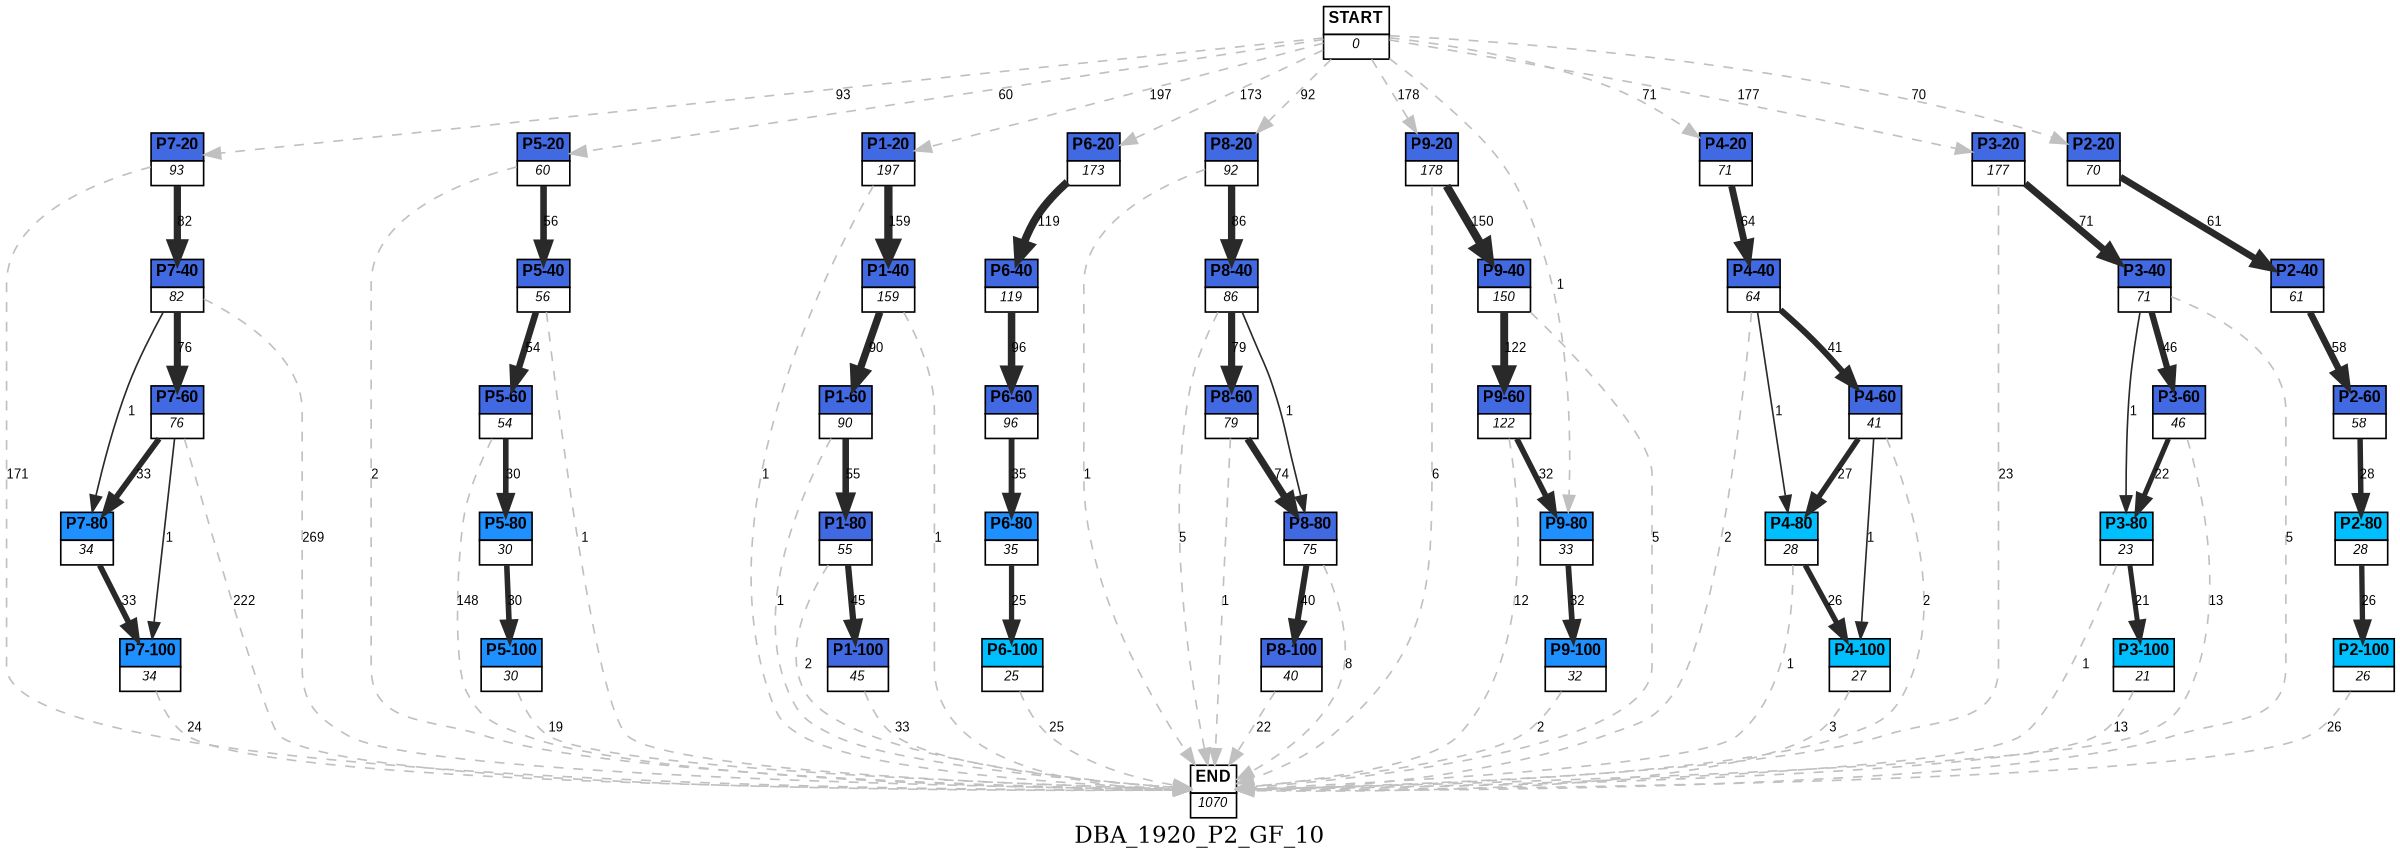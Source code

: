digraph DBA_1920_P2_GF_10 {
	label=DBA_1920_P2_GF_10;
	dpi = 150
	size="16,11!";
	margin = 0;
"START" [shape=plain, label=<<table border="0" cellborder="1" cellspacing="0"><tr><td bgcolor="white"><FONT face="Arial" POINT-SIZE="10"><b>START</b></FONT></td></tr><tr><td bgcolor="white"><FONT face="Arial" POINT-SIZE="8"><i>0</i></FONT></td></tr></table>>]

"P7-20" [shape=plain, label=<<table border="0" cellborder="1" cellspacing="0"><tr><td bgcolor="royalblue"><FONT face="Arial" POINT-SIZE="10"><b>P7-20</b></FONT></td></tr><tr><td bgcolor="white"><FONT face="Arial" POINT-SIZE="8"><i>93</i></FONT></td></tr></table>>]

"P7-40" [shape=plain, label=<<table border="0" cellborder="1" cellspacing="0"><tr><td bgcolor="royalblue"><FONT face="Arial" POINT-SIZE="10"><b>P7-40</b></FONT></td></tr><tr><td bgcolor="white"><FONT face="Arial" POINT-SIZE="8"><i>82</i></FONT></td></tr></table>>]

"P7-60" [shape=plain, label=<<table border="0" cellborder="1" cellspacing="0"><tr><td bgcolor="royalblue"><FONT face="Arial" POINT-SIZE="10"><b>P7-60</b></FONT></td></tr><tr><td bgcolor="white"><FONT face="Arial" POINT-SIZE="8"><i>76</i></FONT></td></tr></table>>]

"P5-20" [shape=plain, label=<<table border="0" cellborder="1" cellspacing="0"><tr><td bgcolor="royalblue"><FONT face="Arial" POINT-SIZE="10"><b>P5-20</b></FONT></td></tr><tr><td bgcolor="white"><FONT face="Arial" POINT-SIZE="8"><i>60</i></FONT></td></tr></table>>]

"P5-40" [shape=plain, label=<<table border="0" cellborder="1" cellspacing="0"><tr><td bgcolor="royalblue"><FONT face="Arial" POINT-SIZE="10"><b>P5-40</b></FONT></td></tr><tr><td bgcolor="white"><FONT face="Arial" POINT-SIZE="8"><i>56</i></FONT></td></tr></table>>]

"P5-60" [shape=plain, label=<<table border="0" cellborder="1" cellspacing="0"><tr><td bgcolor="royalblue"><FONT face="Arial" POINT-SIZE="10"><b>P5-60</b></FONT></td></tr><tr><td bgcolor="white"><FONT face="Arial" POINT-SIZE="8"><i>54</i></FONT></td></tr></table>>]

"P1-20" [shape=plain, label=<<table border="0" cellborder="1" cellspacing="0"><tr><td bgcolor="royalblue"><FONT face="Arial" POINT-SIZE="10"><b>P1-20</b></FONT></td></tr><tr><td bgcolor="white"><FONT face="Arial" POINT-SIZE="8"><i>197</i></FONT></td></tr></table>>]

"P1-40" [shape=plain, label=<<table border="0" cellborder="1" cellspacing="0"><tr><td bgcolor="royalblue"><FONT face="Arial" POINT-SIZE="10"><b>P1-40</b></FONT></td></tr><tr><td bgcolor="white"><FONT face="Arial" POINT-SIZE="8"><i>159</i></FONT></td></tr></table>>]

"P1-60" [shape=plain, label=<<table border="0" cellborder="1" cellspacing="0"><tr><td bgcolor="royalblue"><FONT face="Arial" POINT-SIZE="10"><b>P1-60</b></FONT></td></tr><tr><td bgcolor="white"><FONT face="Arial" POINT-SIZE="8"><i>90</i></FONT></td></tr></table>>]

"P1-80" [shape=plain, label=<<table border="0" cellborder="1" cellspacing="0"><tr><td bgcolor="royalblue"><FONT face="Arial" POINT-SIZE="10"><b>P1-80</b></FONT></td></tr><tr><td bgcolor="white"><FONT face="Arial" POINT-SIZE="8"><i>55</i></FONT></td></tr></table>>]

"P1-100" [shape=plain, label=<<table border="0" cellborder="1" cellspacing="0"><tr><td bgcolor="royalblue"><FONT face="Arial" POINT-SIZE="10"><b>P1-100</b></FONT></td></tr><tr><td bgcolor="white"><FONT face="Arial" POINT-SIZE="8"><i>45</i></FONT></td></tr></table>>]

"P6-20" [shape=plain, label=<<table border="0" cellborder="1" cellspacing="0"><tr><td bgcolor="royalblue"><FONT face="Arial" POINT-SIZE="10"><b>P6-20</b></FONT></td></tr><tr><td bgcolor="white"><FONT face="Arial" POINT-SIZE="8"><i>173</i></FONT></td></tr></table>>]

"P6-40" [shape=plain, label=<<table border="0" cellborder="1" cellspacing="0"><tr><td bgcolor="royalblue"><FONT face="Arial" POINT-SIZE="10"><b>P6-40</b></FONT></td></tr><tr><td bgcolor="white"><FONT face="Arial" POINT-SIZE="8"><i>119</i></FONT></td></tr></table>>]

"P6-60" [shape=plain, label=<<table border="0" cellborder="1" cellspacing="0"><tr><td bgcolor="royalblue"><FONT face="Arial" POINT-SIZE="10"><b>P6-60</b></FONT></td></tr><tr><td bgcolor="white"><FONT face="Arial" POINT-SIZE="8"><i>96</i></FONT></td></tr></table>>]

"P6-80" [shape=plain, label=<<table border="0" cellborder="1" cellspacing="0"><tr><td bgcolor="dodgerblue"><FONT face="Arial" POINT-SIZE="10"><b>P6-80</b></FONT></td></tr><tr><td bgcolor="white"><FONT face="Arial" POINT-SIZE="8"><i>35</i></FONT></td></tr></table>>]

"P6-100" [shape=plain, label=<<table border="0" cellborder="1" cellspacing="0"><tr><td bgcolor="deepskyblue"><FONT face="Arial" POINT-SIZE="10"><b>P6-100</b></FONT></td></tr><tr><td bgcolor="white"><FONT face="Arial" POINT-SIZE="8"><i>25</i></FONT></td></tr></table>>]

"P7-80" [shape=plain, label=<<table border="0" cellborder="1" cellspacing="0"><tr><td bgcolor="dodgerblue"><FONT face="Arial" POINT-SIZE="10"><b>P7-80</b></FONT></td></tr><tr><td bgcolor="white"><FONT face="Arial" POINT-SIZE="8"><i>34</i></FONT></td></tr></table>>]

"P7-100" [shape=plain, label=<<table border="0" cellborder="1" cellspacing="0"><tr><td bgcolor="dodgerblue"><FONT face="Arial" POINT-SIZE="10"><b>P7-100</b></FONT></td></tr><tr><td bgcolor="white"><FONT face="Arial" POINT-SIZE="8"><i>34</i></FONT></td></tr></table>>]

"P8-20" [shape=plain, label=<<table border="0" cellborder="1" cellspacing="0"><tr><td bgcolor="royalblue"><FONT face="Arial" POINT-SIZE="10"><b>P8-20</b></FONT></td></tr><tr><td bgcolor="white"><FONT face="Arial" POINT-SIZE="8"><i>92</i></FONT></td></tr></table>>]

"P8-40" [shape=plain, label=<<table border="0" cellborder="1" cellspacing="0"><tr><td bgcolor="royalblue"><FONT face="Arial" POINT-SIZE="10"><b>P8-40</b></FONT></td></tr><tr><td bgcolor="white"><FONT face="Arial" POINT-SIZE="8"><i>86</i></FONT></td></tr></table>>]

"P8-60" [shape=plain, label=<<table border="0" cellborder="1" cellspacing="0"><tr><td bgcolor="royalblue"><FONT face="Arial" POINT-SIZE="10"><b>P8-60</b></FONT></td></tr><tr><td bgcolor="white"><FONT face="Arial" POINT-SIZE="8"><i>79</i></FONT></td></tr></table>>]

"P8-80" [shape=plain, label=<<table border="0" cellborder="1" cellspacing="0"><tr><td bgcolor="royalblue"><FONT face="Arial" POINT-SIZE="10"><b>P8-80</b></FONT></td></tr><tr><td bgcolor="white"><FONT face="Arial" POINT-SIZE="8"><i>75</i></FONT></td></tr></table>>]

"P8-100" [shape=plain, label=<<table border="0" cellborder="1" cellspacing="0"><tr><td bgcolor="royalblue"><FONT face="Arial" POINT-SIZE="10"><b>P8-100</b></FONT></td></tr><tr><td bgcolor="white"><FONT face="Arial" POINT-SIZE="8"><i>40</i></FONT></td></tr></table>>]

"P9-20" [shape=plain, label=<<table border="0" cellborder="1" cellspacing="0"><tr><td bgcolor="royalblue"><FONT face="Arial" POINT-SIZE="10"><b>P9-20</b></FONT></td></tr><tr><td bgcolor="white"><FONT face="Arial" POINT-SIZE="8"><i>178</i></FONT></td></tr></table>>]

"P9-40" [shape=plain, label=<<table border="0" cellborder="1" cellspacing="0"><tr><td bgcolor="royalblue"><FONT face="Arial" POINT-SIZE="10"><b>P9-40</b></FONT></td></tr><tr><td bgcolor="white"><FONT face="Arial" POINT-SIZE="8"><i>150</i></FONT></td></tr></table>>]

"P9-60" [shape=plain, label=<<table border="0" cellborder="1" cellspacing="0"><tr><td bgcolor="royalblue"><FONT face="Arial" POINT-SIZE="10"><b>P9-60</b></FONT></td></tr><tr><td bgcolor="white"><FONT face="Arial" POINT-SIZE="8"><i>122</i></FONT></td></tr></table>>]

"P9-80" [shape=plain, label=<<table border="0" cellborder="1" cellspacing="0"><tr><td bgcolor="dodgerblue"><FONT face="Arial" POINT-SIZE="10"><b>P9-80</b></FONT></td></tr><tr><td bgcolor="white"><FONT face="Arial" POINT-SIZE="8"><i>33</i></FONT></td></tr></table>>]

"P9-100" [shape=plain, label=<<table border="0" cellborder="1" cellspacing="0"><tr><td bgcolor="dodgerblue"><FONT face="Arial" POINT-SIZE="10"><b>P9-100</b></FONT></td></tr><tr><td bgcolor="white"><FONT face="Arial" POINT-SIZE="8"><i>32</i></FONT></td></tr></table>>]

"P4-20" [shape=plain, label=<<table border="0" cellborder="1" cellspacing="0"><tr><td bgcolor="royalblue"><FONT face="Arial" POINT-SIZE="10"><b>P4-20</b></FONT></td></tr><tr><td bgcolor="white"><FONT face="Arial" POINT-SIZE="8"><i>71</i></FONT></td></tr></table>>]

"P4-40" [shape=plain, label=<<table border="0" cellborder="1" cellspacing="0"><tr><td bgcolor="royalblue"><FONT face="Arial" POINT-SIZE="10"><b>P4-40</b></FONT></td></tr><tr><td bgcolor="white"><FONT face="Arial" POINT-SIZE="8"><i>64</i></FONT></td></tr></table>>]

"P4-60" [shape=plain, label=<<table border="0" cellborder="1" cellspacing="0"><tr><td bgcolor="royalblue"><FONT face="Arial" POINT-SIZE="10"><b>P4-60</b></FONT></td></tr><tr><td bgcolor="white"><FONT face="Arial" POINT-SIZE="8"><i>41</i></FONT></td></tr></table>>]

"P4-80" [shape=plain, label=<<table border="0" cellborder="1" cellspacing="0"><tr><td bgcolor="deepskyblue"><FONT face="Arial" POINT-SIZE="10"><b>P4-80</b></FONT></td></tr><tr><td bgcolor="white"><FONT face="Arial" POINT-SIZE="8"><i>28</i></FONT></td></tr></table>>]

"P4-100" [shape=plain, label=<<table border="0" cellborder="1" cellspacing="0"><tr><td bgcolor="deepskyblue"><FONT face="Arial" POINT-SIZE="10"><b>P4-100</b></FONT></td></tr><tr><td bgcolor="white"><FONT face="Arial" POINT-SIZE="8"><i>27</i></FONT></td></tr></table>>]

"P3-20" [shape=plain, label=<<table border="0" cellborder="1" cellspacing="0"><tr><td bgcolor="royalblue"><FONT face="Arial" POINT-SIZE="10"><b>P3-20</b></FONT></td></tr><tr><td bgcolor="white"><FONT face="Arial" POINT-SIZE="8"><i>177</i></FONT></td></tr></table>>]

"P3-40" [shape=plain, label=<<table border="0" cellborder="1" cellspacing="0"><tr><td bgcolor="royalblue"><FONT face="Arial" POINT-SIZE="10"><b>P3-40</b></FONT></td></tr><tr><td bgcolor="white"><FONT face="Arial" POINT-SIZE="8"><i>71</i></FONT></td></tr></table>>]

"P3-60" [shape=plain, label=<<table border="0" cellborder="1" cellspacing="0"><tr><td bgcolor="royalblue"><FONT face="Arial" POINT-SIZE="10"><b>P3-60</b></FONT></td></tr><tr><td bgcolor="white"><FONT face="Arial" POINT-SIZE="8"><i>46</i></FONT></td></tr></table>>]

"P2-20" [shape=plain, label=<<table border="0" cellborder="1" cellspacing="0"><tr><td bgcolor="royalblue"><FONT face="Arial" POINT-SIZE="10"><b>P2-20</b></FONT></td></tr><tr><td bgcolor="white"><FONT face="Arial" POINT-SIZE="8"><i>70</i></FONT></td></tr></table>>]

"P2-40" [shape=plain, label=<<table border="0" cellborder="1" cellspacing="0"><tr><td bgcolor="royalblue"><FONT face="Arial" POINT-SIZE="10"><b>P2-40</b></FONT></td></tr><tr><td bgcolor="white"><FONT face="Arial" POINT-SIZE="8"><i>61</i></FONT></td></tr></table>>]

"P2-60" [shape=plain, label=<<table border="0" cellborder="1" cellspacing="0"><tr><td bgcolor="royalblue"><FONT face="Arial" POINT-SIZE="10"><b>P2-60</b></FONT></td></tr><tr><td bgcolor="white"><FONT face="Arial" POINT-SIZE="8"><i>58</i></FONT></td></tr></table>>]

"P2-80" [shape=plain, label=<<table border="0" cellborder="1" cellspacing="0"><tr><td bgcolor="deepskyblue"><FONT face="Arial" POINT-SIZE="10"><b>P2-80</b></FONT></td></tr><tr><td bgcolor="white"><FONT face="Arial" POINT-SIZE="8"><i>28</i></FONT></td></tr></table>>]

"P2-100" [shape=plain, label=<<table border="0" cellborder="1" cellspacing="0"><tr><td bgcolor="deepskyblue"><FONT face="Arial" POINT-SIZE="10"><b>P2-100</b></FONT></td></tr><tr><td bgcolor="white"><FONT face="Arial" POINT-SIZE="8"><i>26</i></FONT></td></tr></table>>]

"P3-80" [shape=plain, label=<<table border="0" cellborder="1" cellspacing="0"><tr><td bgcolor="deepskyblue"><FONT face="Arial" POINT-SIZE="10"><b>P3-80</b></FONT></td></tr><tr><td bgcolor="white"><FONT face="Arial" POINT-SIZE="8"><i>23</i></FONT></td></tr></table>>]

"P3-100" [shape=plain, label=<<table border="0" cellborder="1" cellspacing="0"><tr><td bgcolor="deepskyblue"><FONT face="Arial" POINT-SIZE="10"><b>P3-100</b></FONT></td></tr><tr><td bgcolor="white"><FONT face="Arial" POINT-SIZE="8"><i>21</i></FONT></td></tr></table>>]

"P5-80" [shape=plain, label=<<table border="0" cellborder="1" cellspacing="0"><tr><td bgcolor="dodgerblue"><FONT face="Arial" POINT-SIZE="10"><b>P5-80</b></FONT></td></tr><tr><td bgcolor="white"><FONT face="Arial" POINT-SIZE="8"><i>30</i></FONT></td></tr></table>>]

"P5-100" [shape=plain, label=<<table border="0" cellborder="1" cellspacing="0"><tr><td bgcolor="dodgerblue"><FONT face="Arial" POINT-SIZE="10"><b>P5-100</b></FONT></td></tr><tr><td bgcolor="white"><FONT face="Arial" POINT-SIZE="8"><i>30</i></FONT></td></tr></table>>]

"END" [shape=plain, label=<<table border="0" cellborder="1" cellspacing="0"><tr><td bgcolor="white"><FONT face="Arial" POINT-SIZE="10"><b>END</b></FONT></td></tr><tr><td bgcolor="white"><FONT face="Arial" POINT-SIZE="8"><i>1070</i></FONT></td></tr></table>>]

"START" -> "P7-20" [ style = dashed color=grey label ="93" labelfloat=false fontname="Arial" fontsize=8]

"START" -> "P5-20" [ style = dashed color=grey label ="60" labelfloat=false fontname="Arial" fontsize=8]

"START" -> "P1-20" [ style = dashed color=grey label ="197" labelfloat=false fontname="Arial" fontsize=8]

"START" -> "P6-20" [ style = dashed color=grey label ="173" labelfloat=false fontname="Arial" fontsize=8]

"START" -> "P8-20" [ style = dashed color=grey label ="92" labelfloat=false fontname="Arial" fontsize=8]

"START" -> "P9-20" [ style = dashed color=grey label ="178" labelfloat=false fontname="Arial" fontsize=8]

"START" -> "P9-80" [ style = dashed color=grey label ="1" labelfloat=false fontname="Arial" fontsize=8]

"START" -> "P4-20" [ style = dashed color=grey label ="71" labelfloat=false fontname="Arial" fontsize=8]

"START" -> "P3-20" [ style = dashed color=grey label ="177" labelfloat=false fontname="Arial" fontsize=8]

"START" -> "P2-20" [ style = dashed color=grey label ="70" labelfloat=false fontname="Arial" fontsize=8]

"P7-20" -> "P7-40" [ color=grey16 penwidth = "4.40671924726425"label ="82" labelfloat=false fontname="Arial" fontsize=8]

"P7-20" -> "END" [ style = dashed color=grey label ="171" labelfloat=false fontname="Arial" fontsize=8]

"P7-40" -> "P7-60" [ color=grey16 penwidth = "4.33073334028633"label ="76" labelfloat=false fontname="Arial" fontsize=8]

"P7-40" -> "P7-80" [ color=grey16 penwidth = "1"label ="1" labelfloat=false fontname="Arial" fontsize=8]

"P7-40" -> "END" [ style = dashed color=grey label ="269" labelfloat=false fontname="Arial" fontsize=8]

"P7-60" -> "P7-80" [ color=grey16 penwidth = "3.49650756146648"label ="33" labelfloat=false fontname="Arial" fontsize=8]

"P7-60" -> "P7-100" [ color=grey16 penwidth = "1"label ="1" labelfloat=false fontname="Arial" fontsize=8]

"P7-60" -> "END" [ style = dashed color=grey label ="222" labelfloat=false fontname="Arial" fontsize=8]

"P5-20" -> "P5-40" [ color=grey16 penwidth = "4.02535169073515"label ="56" labelfloat=false fontname="Arial" fontsize=8]

"P5-20" -> "END" [ style = dashed color=grey label ="2" labelfloat=false fontname="Arial" fontsize=8]

"P5-40" -> "P5-60" [ color=grey16 penwidth = "3.98898404656427"label ="54" labelfloat=false fontname="Arial" fontsize=8]

"P5-40" -> "END" [ style = dashed color=grey label ="1" labelfloat=false fontname="Arial" fontsize=8]

"P5-60" -> "P5-80" [ color=grey16 penwidth = "3.40119738166216"label ="30" labelfloat=false fontname="Arial" fontsize=8]

"P5-60" -> "END" [ style = dashed color=grey label ="148" labelfloat=false fontname="Arial" fontsize=8]

"P1-20" -> "P1-40" [ color=grey16 penwidth = "5.06890420222023"label ="159" labelfloat=false fontname="Arial" fontsize=8]

"P1-20" -> "END" [ style = dashed color=grey label ="1" labelfloat=false fontname="Arial" fontsize=8]

"P1-40" -> "P1-60" [ color=grey16 penwidth = "4.49980967033027"label ="90" labelfloat=false fontname="Arial" fontsize=8]

"P1-40" -> "END" [ style = dashed color=grey label ="1" labelfloat=false fontname="Arial" fontsize=8]

"P1-60" -> "P1-80" [ color=grey16 penwidth = "4.00733318523247"label ="55" labelfloat=false fontname="Arial" fontsize=8]

"P1-60" -> "END" [ style = dashed color=grey label ="1" labelfloat=false fontname="Arial" fontsize=8]

"P1-80" -> "P1-100" [ color=grey16 penwidth = "3.80666248977032"label ="45" labelfloat=false fontname="Arial" fontsize=8]

"P1-80" -> "END" [ style = dashed color=grey label ="2" labelfloat=false fontname="Arial" fontsize=8]

"P1-100" -> "END" [ style = dashed color=grey label ="33" labelfloat=false fontname="Arial" fontsize=8]

"P6-20" -> "P6-40" [ color=grey16 penwidth = "4.77912349311153"label ="119" labelfloat=false fontname="Arial" fontsize=8]

"P6-40" -> "P6-60" [ color=grey16 penwidth = "4.56434819146784"label ="96" labelfloat=false fontname="Arial" fontsize=8]

"P6-60" -> "P6-80" [ color=grey16 penwidth = "3.55534806148941"label ="35" labelfloat=false fontname="Arial" fontsize=8]

"P6-80" -> "P6-100" [ color=grey16 penwidth = "3.2188758248682"label ="25" labelfloat=false fontname="Arial" fontsize=8]

"P6-100" -> "END" [ style = dashed color=grey label ="25" labelfloat=false fontname="Arial" fontsize=8]

"P7-80" -> "P7-100" [ color=grey16 penwidth = "3.49650756146648"label ="33" labelfloat=false fontname="Arial" fontsize=8]

"P7-100" -> "END" [ style = dashed color=grey label ="24" labelfloat=false fontname="Arial" fontsize=8]

"P8-20" -> "P8-40" [ color=grey16 penwidth = "4.45434729625351"label ="86" labelfloat=false fontname="Arial" fontsize=8]

"P8-20" -> "END" [ style = dashed color=grey label ="1" labelfloat=false fontname="Arial" fontsize=8]

"P8-40" -> "P8-60" [ color=grey16 penwidth = "4.36944785246702"label ="79" labelfloat=false fontname="Arial" fontsize=8]

"P8-40" -> "P8-80" [ color=grey16 penwidth = "1"label ="1" labelfloat=false fontname="Arial" fontsize=8]

"P8-40" -> "END" [ style = dashed color=grey label ="5" labelfloat=false fontname="Arial" fontsize=8]

"P8-60" -> "P8-80" [ color=grey16 penwidth = "4.30406509320417"label ="74" labelfloat=false fontname="Arial" fontsize=8]

"P8-60" -> "END" [ style = dashed color=grey label ="1" labelfloat=false fontname="Arial" fontsize=8]

"P8-80" -> "P8-100" [ color=grey16 penwidth = "3.68887945411394"label ="40" labelfloat=false fontname="Arial" fontsize=8]

"P8-80" -> "END" [ style = dashed color=grey label ="8" labelfloat=false fontname="Arial" fontsize=8]

"P8-100" -> "END" [ style = dashed color=grey label ="22" labelfloat=false fontname="Arial" fontsize=8]

"P9-20" -> "P9-40" [ color=grey16 penwidth = "5.01063529409626"label ="150" labelfloat=false fontname="Arial" fontsize=8]

"P9-20" -> "END" [ style = dashed color=grey label ="6" labelfloat=false fontname="Arial" fontsize=8]

"P9-40" -> "P9-60" [ color=grey16 penwidth = "4.80402104473326"label ="122" labelfloat=false fontname="Arial" fontsize=8]

"P9-40" -> "END" [ style = dashed color=grey label ="5" labelfloat=false fontname="Arial" fontsize=8]

"P9-60" -> "P9-80" [ color=grey16 penwidth = "3.46573590279973"label ="32" labelfloat=false fontname="Arial" fontsize=8]

"P9-60" -> "END" [ style = dashed color=grey label ="12" labelfloat=false fontname="Arial" fontsize=8]

"P9-80" -> "P9-100" [ color=grey16 penwidth = "3.46573590279973"label ="32" labelfloat=false fontname="Arial" fontsize=8]

"P9-100" -> "END" [ style = dashed color=grey label ="2" labelfloat=false fontname="Arial" fontsize=8]

"P4-20" -> "P4-40" [ color=grey16 penwidth = "4.15888308335967"label ="64" labelfloat=false fontname="Arial" fontsize=8]

"P4-40" -> "P4-60" [ color=grey16 penwidth = "3.71357206670431"label ="41" labelfloat=false fontname="Arial" fontsize=8]

"P4-40" -> "P4-80" [ color=grey16 penwidth = "1"label ="1" labelfloat=false fontname="Arial" fontsize=8]

"P4-40" -> "END" [ style = dashed color=grey label ="2" labelfloat=false fontname="Arial" fontsize=8]

"P4-60" -> "P4-80" [ color=grey16 penwidth = "3.29583686600433"label ="27" labelfloat=false fontname="Arial" fontsize=8]

"P4-60" -> "P4-100" [ color=grey16 penwidth = "1"label ="1" labelfloat=false fontname="Arial" fontsize=8]

"P4-60" -> "END" [ style = dashed color=grey label ="2" labelfloat=false fontname="Arial" fontsize=8]

"P4-80" -> "P4-100" [ color=grey16 penwidth = "3.25809653802148"label ="26" labelfloat=false fontname="Arial" fontsize=8]

"P4-80" -> "END" [ style = dashed color=grey label ="1" labelfloat=false fontname="Arial" fontsize=8]

"P4-100" -> "END" [ style = dashed color=grey label ="3" labelfloat=false fontname="Arial" fontsize=8]

"P3-20" -> "P3-40" [ color=grey16 penwidth = "4.26267987704132"label ="71" labelfloat=false fontname="Arial" fontsize=8]

"P3-20" -> "END" [ style = dashed color=grey label ="23" labelfloat=false fontname="Arial" fontsize=8]

"P3-40" -> "P3-60" [ color=grey16 penwidth = "3.8286413964891"label ="46" labelfloat=false fontname="Arial" fontsize=8]

"P3-40" -> "P3-80" [ color=grey16 penwidth = "1"label ="1" labelfloat=false fontname="Arial" fontsize=8]

"P3-40" -> "END" [ style = dashed color=grey label ="5" labelfloat=false fontname="Arial" fontsize=8]

"P3-60" -> "P3-80" [ color=grey16 penwidth = "3.09104245335832"label ="22" labelfloat=false fontname="Arial" fontsize=8]

"P3-60" -> "END" [ style = dashed color=grey label ="13" labelfloat=false fontname="Arial" fontsize=8]

"P2-20" -> "P2-40" [ color=grey16 penwidth = "4.11087386417331"label ="61" labelfloat=false fontname="Arial" fontsize=8]

"P2-40" -> "P2-60" [ color=grey16 penwidth = "4.06044301054642"label ="58" labelfloat=false fontname="Arial" fontsize=8]

"P2-60" -> "P2-80" [ color=grey16 penwidth = "3.3322045101752"label ="28" labelfloat=false fontname="Arial" fontsize=8]

"P2-80" -> "P2-100" [ color=grey16 penwidth = "3.25809653802148"label ="26" labelfloat=false fontname="Arial" fontsize=8]

"P2-100" -> "END" [ style = dashed color=grey label ="26" labelfloat=false fontname="Arial" fontsize=8]

"P3-80" -> "P3-100" [ color=grey16 penwidth = "3.04452243772342"label ="21" labelfloat=false fontname="Arial" fontsize=8]

"P3-80" -> "END" [ style = dashed color=grey label ="1" labelfloat=false fontname="Arial" fontsize=8]

"P3-100" -> "END" [ style = dashed color=grey label ="13" labelfloat=false fontname="Arial" fontsize=8]

"P5-80" -> "P5-100" [ color=grey16 penwidth = "3.40119738166216"label ="30" labelfloat=false fontname="Arial" fontsize=8]

"P5-100" -> "END" [ style = dashed color=grey label ="19" labelfloat=false fontname="Arial" fontsize=8]

}
